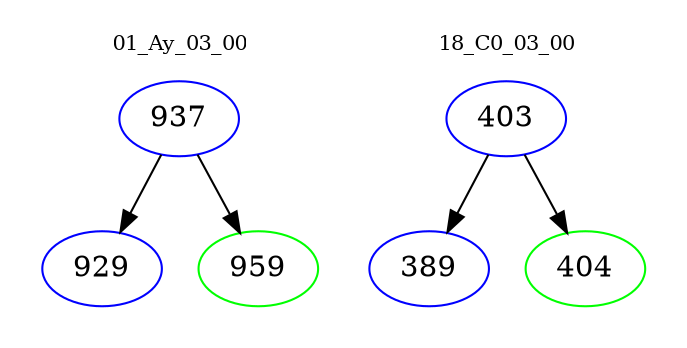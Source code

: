 digraph{
subgraph cluster_0 {
color = white
label = "01_Ay_03_00";
fontsize=10;
T0_937 [label="937", color="blue"]
T0_937 -> T0_929 [color="black"]
T0_929 [label="929", color="blue"]
T0_937 -> T0_959 [color="black"]
T0_959 [label="959", color="green"]
}
subgraph cluster_1 {
color = white
label = "18_C0_03_00";
fontsize=10;
T1_403 [label="403", color="blue"]
T1_403 -> T1_389 [color="black"]
T1_389 [label="389", color="blue"]
T1_403 -> T1_404 [color="black"]
T1_404 [label="404", color="green"]
}
}

